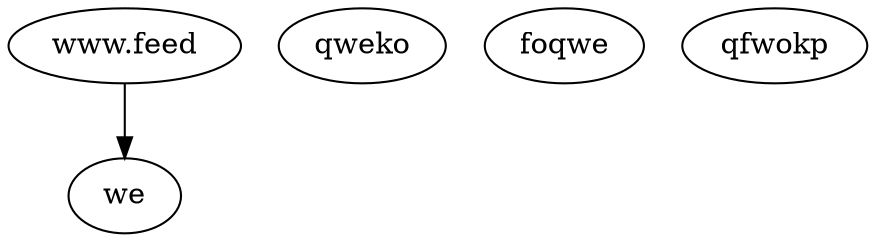 strict digraph {


	"we" [  weight=0 ];

	"qweko" [  weight=0 ];

	"foqwe" [  weight=0 ];

	"qfwokp" [  weight=0 ];

	"www.feed" [  weight=0 ];

	"www.feed" -> "we" [  weight=0 ];

}

